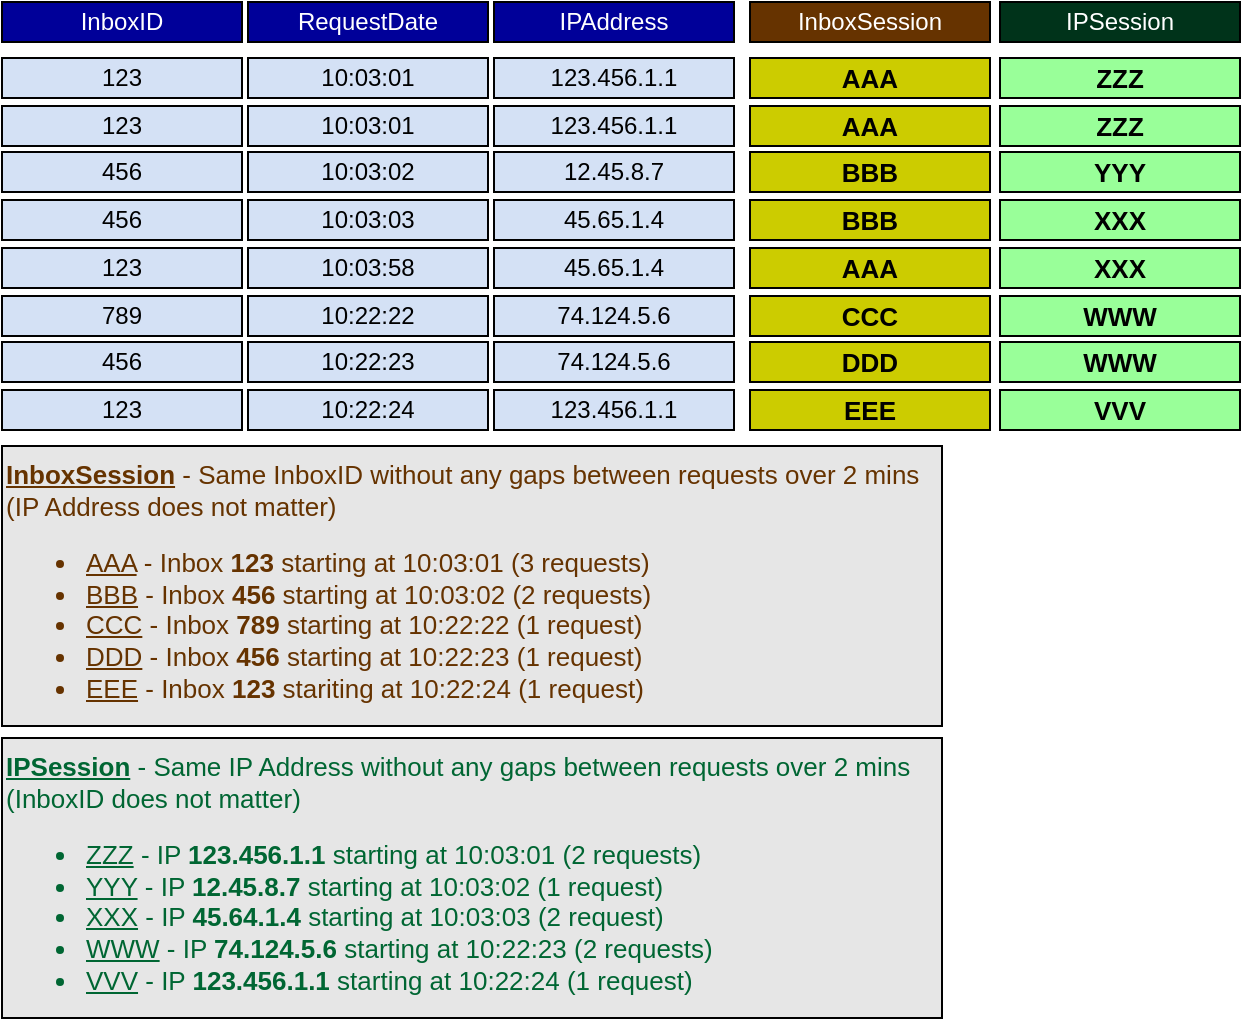 <mxGraphModel grid="1" gridSize="10" guides="1" tooltips="1" connect="1" arrows="1" fold="1" page="0" pageScale="1" pageWidth="850" pageHeight="1100" background="#ffffff" dy="1107" dx="1851"><root><mxCell id="0"/><mxCell id="1" parent="0"/><mxCell id="13" value="" parent="1" connectable="0" vertex="1" style="group;fontColor=#FF0000;"><mxGeometry as="geometry" y="172" x="-170" width="489" height="20"/></mxCell><mxCell id="14" value="123" parent="13" vertex="1" style="rounded=0;whiteSpace=wrap;html=1;fillColor=#D4E1F5;fontColor=#000000;"><mxGeometry as="geometry" width="120" height="20"/></mxCell><mxCell id="15" value="&lt;span&gt;10:03:01&lt;/span&gt;" parent="13" vertex="1" style="rounded=0;whiteSpace=wrap;html=1;fillColor=#D4E1F5;fontColor=#000000;"><mxGeometry as="geometry" x="123" width="120" height="20"/></mxCell><mxCell id="16" value="&lt;font color=&quot;#000000&quot;&gt;123.456.1.1&lt;/font&gt;" parent="13" vertex="1" style="rounded=0;whiteSpace=wrap;html=1;fillColor=#D4E1F5;fontColor=#000000;"><mxGeometry as="geometry" x="246" width="120" height="20"/></mxCell><mxCell id="17" value="AAA" parent="13" vertex="1" style="rounded=0;whiteSpace=wrap;html=1;fillColor=#CCCC00;fontColor=#000000;fontStyle=1;fontSize=13;"><mxGeometry as="geometry" x="374" width="120" height="20"/></mxCell><mxCell id="18" value="" parent="1" connectable="0" vertex="1" style="group"><mxGeometry as="geometry" y="195" x="-170" width="489" height="20"/></mxCell><mxCell id="19" value="456" parent="18" vertex="1" style="rounded=0;whiteSpace=wrap;html=1;fillColor=#D4E1F5;fontColor=#000000;"><mxGeometry as="geometry" width="120" height="20"/></mxCell><mxCell id="20" value="&lt;span&gt;10:03:02&lt;/span&gt;" parent="18" vertex="1" style="rounded=0;whiteSpace=wrap;html=1;fillColor=#D4E1F5;fontColor=#000000;"><mxGeometry as="geometry" x="123" width="120" height="20"/></mxCell><mxCell id="21" value="&lt;font color=&quot;#000000&quot;&gt;12.45.8.7&lt;/font&gt;" parent="18" vertex="1" style="rounded=0;whiteSpace=wrap;html=1;fillColor=#D4E1F5;fontColor=#000000;"><mxGeometry as="geometry" x="246" width="120" height="20"/></mxCell><mxCell id="22" value="BBB" parent="18" vertex="1" style="rounded=0;whiteSpace=wrap;html=1;fillColor=#CCCC00;fontColor=#000000;fontStyle=1;fontSize=13;"><mxGeometry as="geometry" x="374" width="120" height="20"/></mxCell><mxCell id="23" value="" parent="1" connectable="0" vertex="1" style="group"><mxGeometry as="geometry" y="219" x="-170" width="489" height="20"/></mxCell><mxCell id="24" value="456" parent="23" vertex="1" style="rounded=0;whiteSpace=wrap;html=1;fillColor=#D4E1F5;fontColor=#000000;"><mxGeometry as="geometry" width="120" height="20"/></mxCell><mxCell id="25" value="&lt;span&gt;10:03:03&lt;/span&gt;" parent="23" vertex="1" style="rounded=0;whiteSpace=wrap;html=1;fillColor=#D4E1F5;fontColor=#000000;"><mxGeometry as="geometry" x="123" width="120" height="20"/></mxCell><mxCell id="26" value="&lt;font color=&quot;#000000&quot;&gt;45.65.1.4&lt;/font&gt;" parent="23" vertex="1" style="rounded=0;whiteSpace=wrap;html=1;fillColor=#D4E1F5;fontColor=#000000;"><mxGeometry as="geometry" x="246" width="120" height="20"/></mxCell><mxCell id="27" value="BBB" parent="23" vertex="1" style="rounded=0;whiteSpace=wrap;html=1;fillColor=#CCCC00;fontColor=#000000;fontStyle=1;fontSize=13;"><mxGeometry as="geometry" x="374" width="120" height="20"/></mxCell><mxCell id="28" value="" parent="1" connectable="0" vertex="1" style="group"><mxGeometry as="geometry" y="243" x="-170" width="489" height="20"/></mxCell><mxCell id="29" value="123" parent="28" vertex="1" style="rounded=0;whiteSpace=wrap;html=1;fillColor=#D4E1F5;fontColor=#000000;"><mxGeometry as="geometry" width="120" height="20"/></mxCell><mxCell id="30" value="&lt;span&gt;10:03:58&lt;/span&gt;" parent="28" vertex="1" style="rounded=0;whiteSpace=wrap;html=1;fillColor=#D4E1F5;fontColor=#000000;"><mxGeometry as="geometry" x="123" width="120" height="20"/></mxCell><mxCell id="31" value="&lt;font color=&quot;#000000&quot;&gt;45.65.1.4&lt;/font&gt;" parent="28" vertex="1" style="rounded=0;whiteSpace=wrap;html=1;fillColor=#D4E1F5;fontColor=#000000;"><mxGeometry as="geometry" x="246" width="120" height="20"/></mxCell><mxCell id="32" value="AAA" parent="28" vertex="1" style="rounded=0;whiteSpace=wrap;html=1;fillColor=#CCCC00;fontColor=#000000;fontStyle=1;fontSize=13;"><mxGeometry as="geometry" x="374" width="120" height="20"/></mxCell><mxCell id="33" value="" parent="1" connectable="0" vertex="1" style="group"><mxGeometry as="geometry" y="267" x="-170" width="489" height="20"/></mxCell><mxCell id="34" value="789" parent="33" vertex="1" style="rounded=0;whiteSpace=wrap;html=1;fillColor=#D4E1F5;fontColor=#000000;"><mxGeometry as="geometry" width="120" height="20"/></mxCell><mxCell id="35" value="&lt;span&gt;10:22:22&lt;/span&gt;" parent="33" vertex="1" style="rounded=0;whiteSpace=wrap;html=1;fillColor=#D4E1F5;fontColor=#000000;"><mxGeometry as="geometry" x="123" width="120" height="20"/></mxCell><mxCell id="36" value="&lt;font color=&quot;#000000&quot;&gt;74.124.5.6&lt;/font&gt;" parent="33" vertex="1" style="rounded=0;whiteSpace=wrap;html=1;fillColor=#D4E1F5;fontColor=#000000;"><mxGeometry as="geometry" x="246" width="120" height="20"/></mxCell><mxCell id="37" value="CCC" parent="33" vertex="1" style="rounded=0;whiteSpace=wrap;html=1;fillColor=#CCCC00;fontColor=#000000;fontStyle=1;fontSize=13;"><mxGeometry as="geometry" x="374" width="120" height="20"/></mxCell><mxCell id="38" value="" parent="1" connectable="0" vertex="1" style="group"><mxGeometry as="geometry" y="290" x="-170" width="489" height="20"/></mxCell><mxCell id="39" value="456" parent="38" vertex="1" style="rounded=0;whiteSpace=wrap;html=1;fillColor=#D4E1F5;fontColor=#000000;"><mxGeometry as="geometry" width="120" height="20"/></mxCell><mxCell id="40" value="&lt;span&gt;10:22:23&lt;/span&gt;" parent="38" vertex="1" style="rounded=0;whiteSpace=wrap;html=1;fillColor=#D4E1F5;fontColor=#000000;"><mxGeometry as="geometry" x="123" width="120" height="20"/></mxCell><mxCell id="41" value="&lt;font color=&quot;#000000&quot;&gt;74.124.5.6&lt;/font&gt;" parent="38" vertex="1" style="rounded=0;whiteSpace=wrap;html=1;fillColor=#D4E1F5;fontColor=#000000;"><mxGeometry as="geometry" x="246" width="120" height="20"/></mxCell><mxCell id="42" value="DDD" parent="38" vertex="1" style="rounded=0;whiteSpace=wrap;html=1;fillColor=#CCCC00;fontColor=#000000;fontStyle=1;fontSize=13;"><mxGeometry as="geometry" x="374" width="120" height="20"/></mxCell><mxCell id="43" value="" parent="1" connectable="0" vertex="1" style="group"><mxGeometry as="geometry" y="314" x="-170" width="489" height="20"/></mxCell><mxCell id="44" value="123" parent="43" vertex="1" style="rounded=0;whiteSpace=wrap;html=1;fillColor=#D4E1F5;fontColor=#000000;"><mxGeometry as="geometry" width="120" height="20"/></mxCell><mxCell id="45" value="&lt;span&gt;10:22:24&lt;/span&gt;" parent="43" vertex="1" style="rounded=0;whiteSpace=wrap;html=1;fillColor=#D4E1F5;fontColor=#000000;"><mxGeometry as="geometry" x="123" width="120" height="20"/></mxCell><mxCell id="46" value="&lt;font color=&quot;#000000&quot;&gt;123.456.1.1&lt;/font&gt;" parent="43" vertex="1" style="rounded=0;whiteSpace=wrap;html=1;fillColor=#D4E1F5;fontColor=#000000;"><mxGeometry as="geometry" x="246" width="120" height="20"/></mxCell><mxCell id="47" value="EEE" parent="43" vertex="1" style="rounded=0;whiteSpace=wrap;html=1;fillColor=#CCCC00;fontColor=#000000;fontStyle=1;fontSize=13;"><mxGeometry as="geometry" x="374" width="120" height="20"/></mxCell><mxCell id="48" value="ZZZ" parent="1" vertex="1" style="rounded=0;whiteSpace=wrap;html=1;fillColor=#99FF99;fontColor=#000000;fontStyle=1;fontSize=13;"><mxGeometry as="geometry" y="148" x="329" width="120" height="20"/></mxCell><mxCell id="49" value="IPSession" parent="1" vertex="1" style="rounded=0;whiteSpace=wrap;html=1;fillColor=#00331A;fontColor=#FFFFFF;"><mxGeometry as="geometry" y="120" x="329" width="120" height="20"/></mxCell><mxCell id="50" value="ZZZ" parent="1" vertex="1" style="rounded=0;whiteSpace=wrap;html=1;fillColor=#99FF99;fontColor=#000000;fontStyle=1;fontSize=13;"><mxGeometry as="geometry" y="172" x="329" width="120" height="20"/></mxCell><mxCell id="51" value="YYY" parent="1" vertex="1" style="rounded=0;whiteSpace=wrap;html=1;fillColor=#99FF99;fontColor=#000000;fontStyle=1;fontSize=13;"><mxGeometry as="geometry" y="195" x="329" width="120" height="20"/></mxCell><mxCell id="52" value="XXX" parent="1" vertex="1" style="rounded=0;whiteSpace=wrap;html=1;fillColor=#99FF99;fontColor=#000000;fontStyle=1;fontSize=13;"><mxGeometry as="geometry" y="219" x="329" width="120" height="20"/></mxCell><mxCell id="53" value="XXX" parent="1" vertex="1" style="rounded=0;whiteSpace=wrap;html=1;fillColor=#99FF99;fontColor=#000000;fontStyle=1;fontSize=13;"><mxGeometry as="geometry" y="243" x="329" width="120" height="20"/></mxCell><mxCell id="54" value="WWW" parent="1" vertex="1" style="rounded=0;whiteSpace=wrap;html=1;fillColor=#99FF99;fontColor=#000000;fontStyle=1;fontSize=13;"><mxGeometry as="geometry" y="267" x="329" width="120" height="20"/></mxCell><mxCell id="55" value="WWW" parent="1" vertex="1" style="rounded=0;whiteSpace=wrap;html=1;fillColor=#99FF99;fontColor=#000000;fontStyle=1;fontSize=13;"><mxGeometry as="geometry" y="290" x="329" width="120" height="20"/></mxCell><mxCell id="56" value="VVV" parent="1" vertex="1" style="rounded=0;whiteSpace=wrap;html=1;fillColor=#99FF99;fontColor=#000000;fontStyle=1;fontSize=13;"><mxGeometry as="geometry" y="314" x="329" width="120" height="20"/></mxCell><mxCell id="7" value="123" parent="1" vertex="1" style="rounded=0;whiteSpace=wrap;html=1;fillColor=#D4E1F5;fontColor=#000000;"><mxGeometry as="geometry" y="148" x="-170" width="120" height="20"/></mxCell><mxCell id="8" value="10:03:01" parent="1" vertex="1" style="rounded=0;whiteSpace=wrap;html=1;fillColor=#D4E1F5;fontColor=#000000;"><mxGeometry as="geometry" y="148" x="-47" width="120" height="20"/></mxCell><mxCell id="9" value="&lt;font color=&quot;#000000&quot;&gt;123.456.1.1&lt;/font&gt;" parent="1" vertex="1" style="rounded=0;whiteSpace=wrap;html=1;fillColor=#D4E1F5;fontColor=#FF0000;"><mxGeometry as="geometry" y="148" x="76" width="120" height="20"/></mxCell><mxCell id="10" value="AAA" parent="1" vertex="1" style="rounded=0;whiteSpace=wrap;html=1;fillColor=#CCCC00;fontColor=#000000;fontStyle=1;fontSize=13;"><mxGeometry as="geometry" y="148" x="204" width="120" height="20"/></mxCell><mxCell id="2" value="InboxID" parent="1" vertex="1" style="rounded=0;whiteSpace=wrap;html=1;fillColor=#000099;fontColor=#FFFFFF;"><mxGeometry as="geometry" y="120" x="-170" width="120" height="20"/></mxCell><mxCell id="4" value="RequestDate" parent="1" vertex="1" style="rounded=0;whiteSpace=wrap;html=1;fillColor=#000099;fontColor=#FFFFFF;"><mxGeometry as="geometry" y="120" x="-47" width="120" height="20"/></mxCell><mxCell id="5" value="IPAddress" parent="1" vertex="1" style="rounded=0;whiteSpace=wrap;html=1;fillColor=#000099;fontColor=#FFFFFF;"><mxGeometry as="geometry" y="120" x="76" width="120" height="20"/></mxCell><mxCell id="6" value="InboxSession" parent="1" vertex="1" style="rounded=0;whiteSpace=wrap;html=1;fillColor=#663300;fontColor=#FFFFFF;"><mxGeometry as="geometry" y="120" x="204" width="120" height="20"/></mxCell><mxCell id="58" value="&lt;div&gt;&lt;b&gt;&lt;u&gt;InboxSession&lt;/u&gt;&lt;/b&gt; - Same InboxID&amp;nbsp;&lt;span&gt;without any gaps between requests over 2 mins&amp;nbsp;&lt;/span&gt;&lt;/div&gt;&lt;div&gt;&lt;span&gt;(IP Address does not matter)&lt;/span&gt;&lt;/div&gt;&lt;ul&gt;&lt;li&gt;&lt;u&gt;AAA&lt;/u&gt; - Inbox &lt;b&gt;123&lt;/b&gt; starting at 10:03:01 (3 requests)&lt;/li&gt;&lt;li&gt;&lt;u&gt;BBB&lt;/u&gt; - Inbox &lt;b&gt;456&lt;/b&gt; starting at 10:03:02 (2 requests)&lt;/li&gt;&lt;li&gt;&lt;u&gt;CCC&lt;/u&gt; - Inbox &lt;b&gt;789&lt;/b&gt; starting at 10:22:22 (1 request)&lt;/li&gt;&lt;li&gt;&lt;u&gt;DDD&lt;/u&gt; - Inbox &lt;b&gt;456&lt;/b&gt; starting at 10:22:23 (1 request)&lt;/li&gt;&lt;li&gt;&lt;u&gt;EEE&lt;/u&gt; - Inbox &lt;b&gt;123&lt;/b&gt; stariting at 10:22:24 (1 request)&lt;br&gt;&lt;/li&gt;&lt;/ul&gt;" parent="1" vertex="1" style="rounded=0;whiteSpace=wrap;html=1;fillColor=#E6E6E6;fontSize=13;fontColor=#663300;align=left;verticalAlign=top;"><mxGeometry as="geometry" y="342" x="-170" width="470" height="140"/></mxCell><mxCell id="59" value="&lt;div&gt;&lt;b&gt;&lt;u&gt;IPSession&lt;/u&gt;&lt;/b&gt; - Same IP Address&lt;span&gt; without any gaps between requests over 2 mins&amp;nbsp;&lt;/span&gt;&lt;/div&gt;&lt;div&gt;&lt;span&gt;(InboxID does not matter)&lt;/span&gt;&lt;/div&gt;&lt;ul&gt;&lt;li&gt;&lt;u&gt;ZZZ&lt;/u&gt; - IP &lt;b&gt;123.456.1.1&lt;/b&gt; starting at 10:03:01 (2 requests)&lt;/li&gt;&lt;li&gt;&lt;u&gt;YYY&lt;/u&gt; - IP &lt;b&gt;12.45.8.7&lt;/b&gt; starting at 10:03:02 (1 request)&lt;/li&gt;&lt;li&gt;&lt;u&gt;XXX&lt;/u&gt; - IP &lt;b&gt;45.64.1.4&lt;/b&gt; starting at 10:03:03 (2 request)&lt;/li&gt;&lt;li&gt;&lt;u&gt;WWW&lt;/u&gt; - IP &lt;b&gt;74.124.5.6&lt;/b&gt; starting at 10:22:23 (2 requests)&lt;/li&gt;&lt;li&gt;&lt;u&gt;VVV&lt;/u&gt; - IP &lt;b&gt;123.456.1.1&lt;/b&gt;&lt;span&gt; &lt;/span&gt;&lt;span&gt;starting &lt;/span&gt;at 10:22:24 (1 request)&lt;br&gt;&lt;/li&gt;&lt;/ul&gt;" parent="1" vertex="1" style="rounded=0;whiteSpace=wrap;html=1;fillColor=#E6E6E6;fontSize=13;fontColor=#006633;align=left;verticalAlign=top;"><mxGeometry as="geometry" y="488" x="-170" width="470" height="140"/></mxCell></root></mxGraphModel>